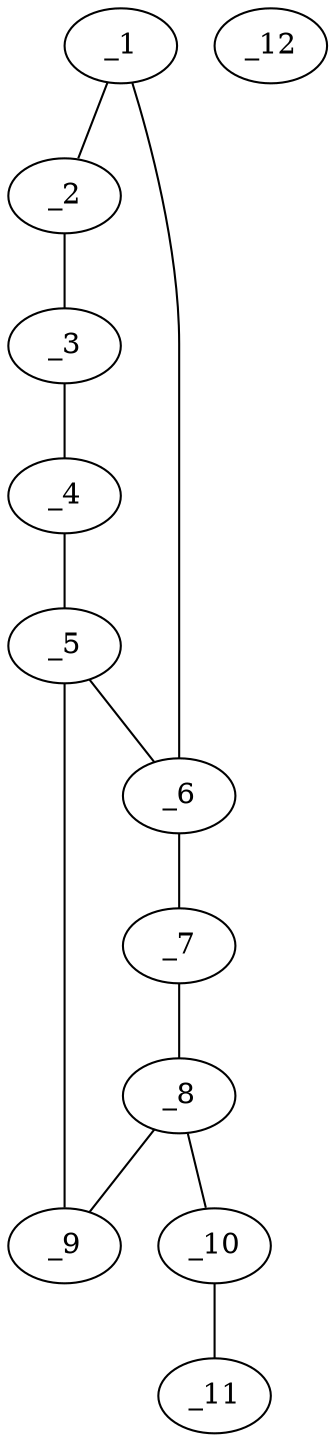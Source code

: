 graph molid633553 {
	_1	 [charge=0,
		chem=1,
		symbol="C  ",
		x="2.866",
		y="0.75"];
	_2	 [charge=0,
		chem=1,
		symbol="C  ",
		x=2,
		y="0.25"];
	_1 -- _2	 [valence=1];
	_6	 [charge=1,
		chem=4,
		symbol="N  ",
		x="3.7321",
		y="0.25"];
	_1 -- _6	 [valence=1];
	_3	 [charge=0,
		chem=1,
		symbol="C  ",
		x=2,
		y="-0.75"];
	_2 -- _3	 [valence=1];
	_4	 [charge=0,
		chem=5,
		symbol="S  ",
		x="2.866",
		y="-1.25"];
	_3 -- _4	 [valence=1];
	_5	 [charge=0,
		chem=1,
		symbol="C  ",
		x="3.7321",
		y="-0.75"];
	_4 -- _5	 [valence=1];
	_5 -- _6	 [valence=2];
	_9	 [charge=0,
		chem=5,
		symbol="S  ",
		x="4.6831",
		y="-1.059"];
	_5 -- _9	 [valence=1];
	_7	 [charge=0,
		chem=4,
		symbol="N  ",
		x="4.6831",
		y="0.559"];
	_6 -- _7	 [valence=1];
	_8	 [charge=0,
		chem=1,
		symbol="C  ",
		x="5.2709",
		y="-0.25"];
	_7 -- _8	 [valence=2];
	_8 -- _9	 [valence=1];
	_10	 [charge=0,
		chem=5,
		symbol="S  ",
		x="6.2709",
		y="-0.25"];
	_8 -- _10	 [valence=1];
	_11	 [charge=0,
		chem=1,
		symbol="C  ",
		x="6.7709",
		y="-1.116"];
	_10 -- _11	 [valence=1];
	_12	 [charge="-1",
		chem=21,
		symbol="I  ",
		x="3.732",
		y="1.25"];
}
